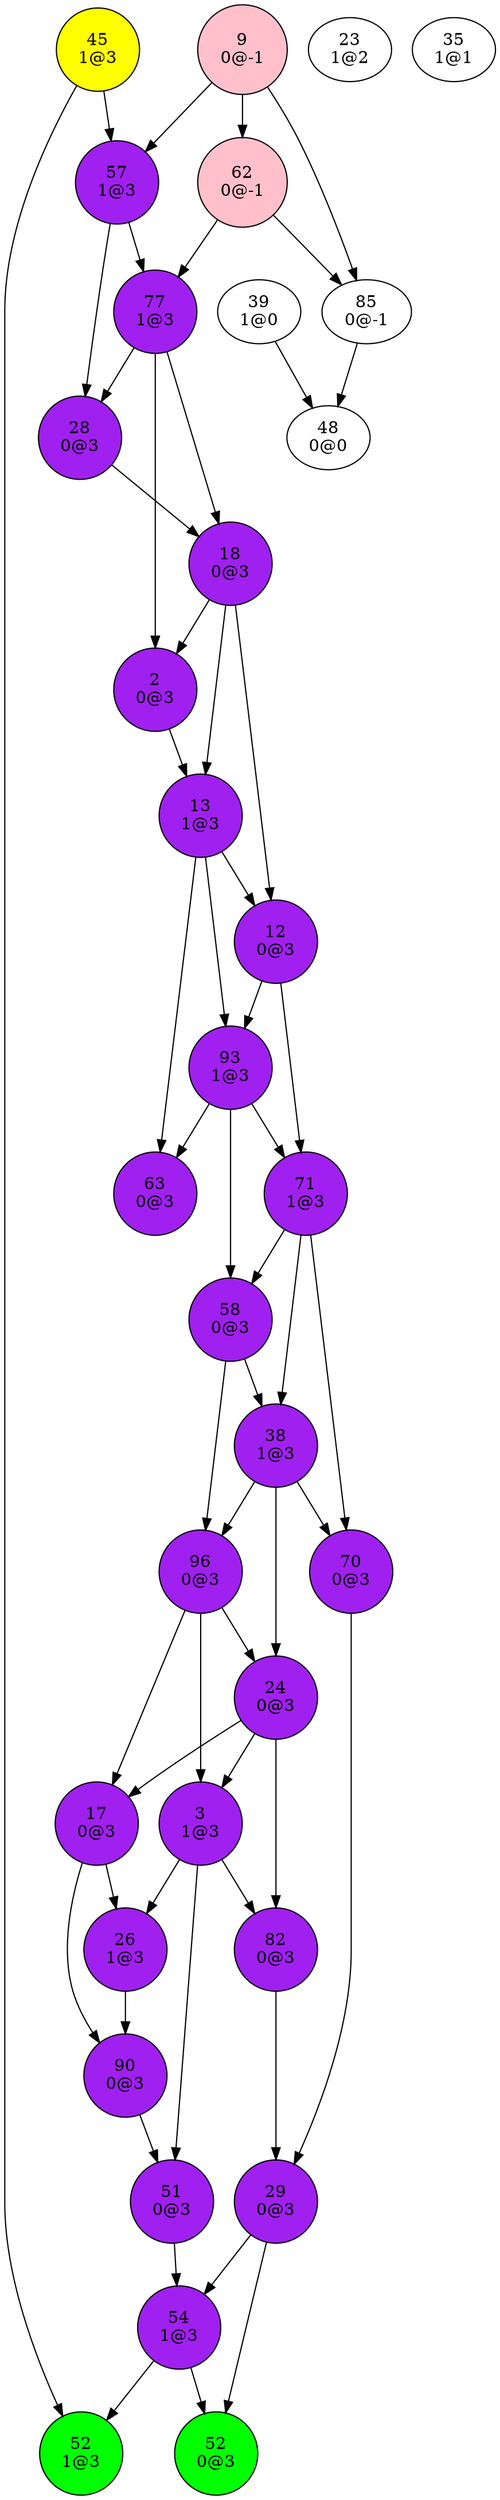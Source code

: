 digraph {
"2
0@3"->"13
1@3";
"3
1@3"->"26
1@3";
"3
1@3"->"51
0@3";
"3
1@3"->"82
0@3";
"9
0@-1"->"57
1@3";
"9
0@-1"->"62
0@-1";
"9
0@-1"->"85
0@-1";
"12
0@3"->"71
1@3";
"12
0@3"->"93
1@3";
"13
1@3"->"12
0@3";
"13
1@3"->"63
0@3";
"13
1@3"->"93
1@3";
"17
0@3"->"26
1@3";
"17
0@3"->"90
0@3";
"18
0@3"->"2
0@3";
"18
0@3"->"12
0@3";
"18
0@3"->"13
1@3";
"23
1@2";
"24
0@3"->"3
1@3";
"24
0@3"->"17
0@3";
"24
0@3"->"82
0@3";
"26
1@3"->"90
0@3";
"28
0@3"->"18
0@3";
"29
0@3"->"52
0@3";
"29
0@3"->"54
1@3";
"35
1@1";
"38
1@3"->"24
0@3";
"38
1@3"->"70
0@3";
"38
1@3"->"96
0@3";
"39
1@0"->"48
0@0";
"45
1@3"->"52
1@3";
"45
1@3"->"57
1@3";
"48
0@0";
"51
0@3"->"54
1@3";
"52
0@3";
"52
1@3";
"54
1@3"->"52
0@3";
"54
1@3"->"52
1@3";
"57
1@3"->"28
0@3";
"57
1@3"->"77
1@3";
"58
0@3"->"38
1@3";
"58
0@3"->"96
0@3";
"62
0@-1"->"77
1@3";
"62
0@-1"->"85
0@-1";
"63
0@3";
"70
0@3"->"29
0@3";
"71
1@3"->"38
1@3";
"71
1@3"->"58
0@3";
"71
1@3"->"70
0@3";
"77
1@3"->"2
0@3";
"77
1@3"->"18
0@3";
"77
1@3"->"28
0@3";
"82
0@3"->"29
0@3";
"85
0@-1"->"48
0@0";
"90
0@3"->"51
0@3";
"93
1@3"->"58
0@3";
"93
1@3"->"63
0@3";
"93
1@3"->"71
1@3";
"96
0@3"->"3
1@3";
"96
0@3"->"17
0@3";
"96
0@3"->"24
0@3";
"2
0@3"[shape=circle, style=filled, fillcolor=purple];
"3
1@3"[shape=circle, style=filled, fillcolor=purple];
"9
0@-1"[shape=circle, style=filled, fillcolor=pink];
"12
0@3"[shape=circle, style=filled, fillcolor=purple];
"13
1@3"[shape=circle, style=filled, fillcolor=purple];
"17
0@3"[shape=circle, style=filled, fillcolor=purple];
"18
0@3"[shape=circle, style=filled, fillcolor=purple];
"24
0@3"[shape=circle, style=filled, fillcolor=purple];
"26
1@3"[shape=circle, style=filled, fillcolor=purple];
"28
0@3"[shape=circle, style=filled, fillcolor=purple];
"29
0@3"[shape=circle, style=filled, fillcolor=purple];
"38
1@3"[shape=circle, style=filled, fillcolor=purple];
"45
1@3"[shape=circle, style=filled, fillcolor=yellow];
"51
0@3"[shape=circle, style=filled, fillcolor=purple];
"52
0@3"[shape=circle, style=filled, fillcolor=green];
"52
1@3"[shape=circle, style=filled, fillcolor=green];
"54
1@3"[shape=circle, style=filled, fillcolor=purple];
"57
1@3"[shape=circle, style=filled, fillcolor=purple];
"58
0@3"[shape=circle, style=filled, fillcolor=purple];
"62
0@-1"[shape=circle, style=filled, fillcolor=pink];
"63
0@3"[shape=circle, style=filled, fillcolor=purple];
"70
0@3"[shape=circle, style=filled, fillcolor=purple];
"71
1@3"[shape=circle, style=filled, fillcolor=purple];
"77
1@3"[shape=circle, style=filled, fillcolor=purple];
"82
0@3"[shape=circle, style=filled, fillcolor=purple];
"90
0@3"[shape=circle, style=filled, fillcolor=purple];
"93
1@3"[shape=circle, style=filled, fillcolor=purple];
"96
0@3"[shape=circle, style=filled, fillcolor=purple];
}